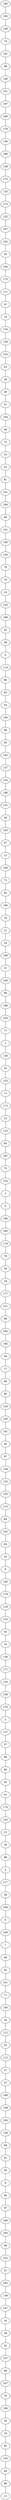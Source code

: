 graph {
  182 -- 192;
  192 -- 149;
  149 -- 74;
  74 -- 181;
  181 -- 89;
  89 -- 146;
  146 -- 151;
  151 -- 197;
  197 -- 186;
  186 -- 178;
  178 -- 130;
  130 -- 189;
  189 -- 138;
  138 -- 175;
  175 -- 133;
  133 -- 172;
  172 -- 132;
  132 -- 167;
  167 -- 162;
  162 -- 20;
  20 -- 164;
  164 -- 170;
  170 -- 111;
  111 -- 41;
  41 -- 14;
  14 -- 116;
  116 -- 159;
  159 -- 153;
  153 -- 63;
  63 -- 28;
  28 -- 49;
  49 -- 51;
  51 -- 144;
  144 -- 46;
  46 -- 72;
  72 -- 33;
  33 -- 53;
  53 -- 81;
  81 -- 141;
  141 -- 194;
  194 -- 40;
  40 -- 191;
  191 -- 140;
  140 -- 134;
  134 -- 79;
  79 -- 70;
  70 -- 19;
  19 -- 145;
  145 -- 199;
  199 -- 42;
  42 -- 26;
  26 -- 0;
  0 -- 114;
  114 -- 86;
  86 -- 83;
  83 -- 54;
  54 -- 156;
  156 -- 68;
  68 -- 65;
  65 -- 142;
  142 -- 137;
  137 -- 135;
  135 -- 196;
  196 -- 131;
  131 -- 58;
  58 -- 183;
  183 -- 67;
  67 -- 12;
  12 -- 100;
  100 -- 73;
  73 -- 82;
  82 -- 190;
  190 -- 10;
  10 -- 21;
  21 -- 24;
  24 -- 198;
  198 -- 31;
  31 -- 108;
  108 -- 80;
  80 -- 188;
  188 -- 193;
  193 -- 77;
  77 -- 1;
  1 -- 126;
  126 -- 52;
  52 -- 125;
  125 -- 11;
  11 -- 173;
  173 -- 22;
  22 -- 123;
  123 -- 94;
  94 -- 187;
  187 -- 75;
  75 -- 154;
  154 -- 3;
  3 -- 5;
  5 -- 180;
  180 -- 195;
  195 -- 119;
  119 -- 78;
  78 -- 59;
  59 -- 18;
  18 -- 177;
  177 -- 121;
  121 -- 98;
  98 -- 184;
  184 -- 185;
  185 -- 38;
  38 -- 17;
  17 -- 66;
  66 -- 85;
  85 -- 124;
  124 -- 105;
  105 -- 161;
  161 -- 45;
  45 -- 87;
  87 -- 128;
  128 -- 122;
  122 -- 103;
  103 -- 115;
  115 -- 84;
  84 -- 102;
  102 -- 64;
  64 -- 43;
  43 -- 8;
  8 -- 160;
  160 -- 179;
  179 -- 118;
  118 -- 110;
  110 -- 92;
  92 -- 15;
  15 -- 136;
  136 -- 171;
  171 -- 120;
  120 -- 158;
  158 -- 176;
  176 -- 2;
  2 -- 127;
  127 -- 57;
  57 -- 99;
  99 -- 60;
  60 -- 55;
  55 -- 61;
  61 -- 174;
  174 -- 143;
  143 -- 23;
  23 -- 36;
  36 -- 96;
  96 -- 4;
  4 -- 117;
  117 -- 39;
  39 -- 109;
  109 -- 6;
  6 -- 169;
  169 -- 7;
  7 -- 48;
  48 -- 62;
  62 -- 101;
  101 -- 71;
  71 -- 150;
  150 -- 30;
  30 -- 112;
  112 -- 25;
  25 -- 113;
  113 -- 27;
  27 -- 47;
  47 -- 168;
  168 -- 148;
  148 -- 104;
  104 -- 129;
  129 -- 69;
  69 -- 91;
  91 -- 50;
  50 -- 9;
  9 -- 90;
  90 -- 97;
  97 -- 166;
  166 -- 165;
  165 -- 56;
  56 -- 152;
  152 -- 37;
  37 -- 163;
  163 -- 139;
  139 -- 147;
  147 -- 34;
  34 -- 29;
  29 -- 32;
  32 -- 157;
  157 -- 95;
  95 -- 107;
  107 -- 76;
  76 -- 106;
  106 -- 35;
  35 -- 16;
  16 -- 93;
  93 -- 155;
  155 -- 44;
  44 -- 88;
  88 -- 13;
}
